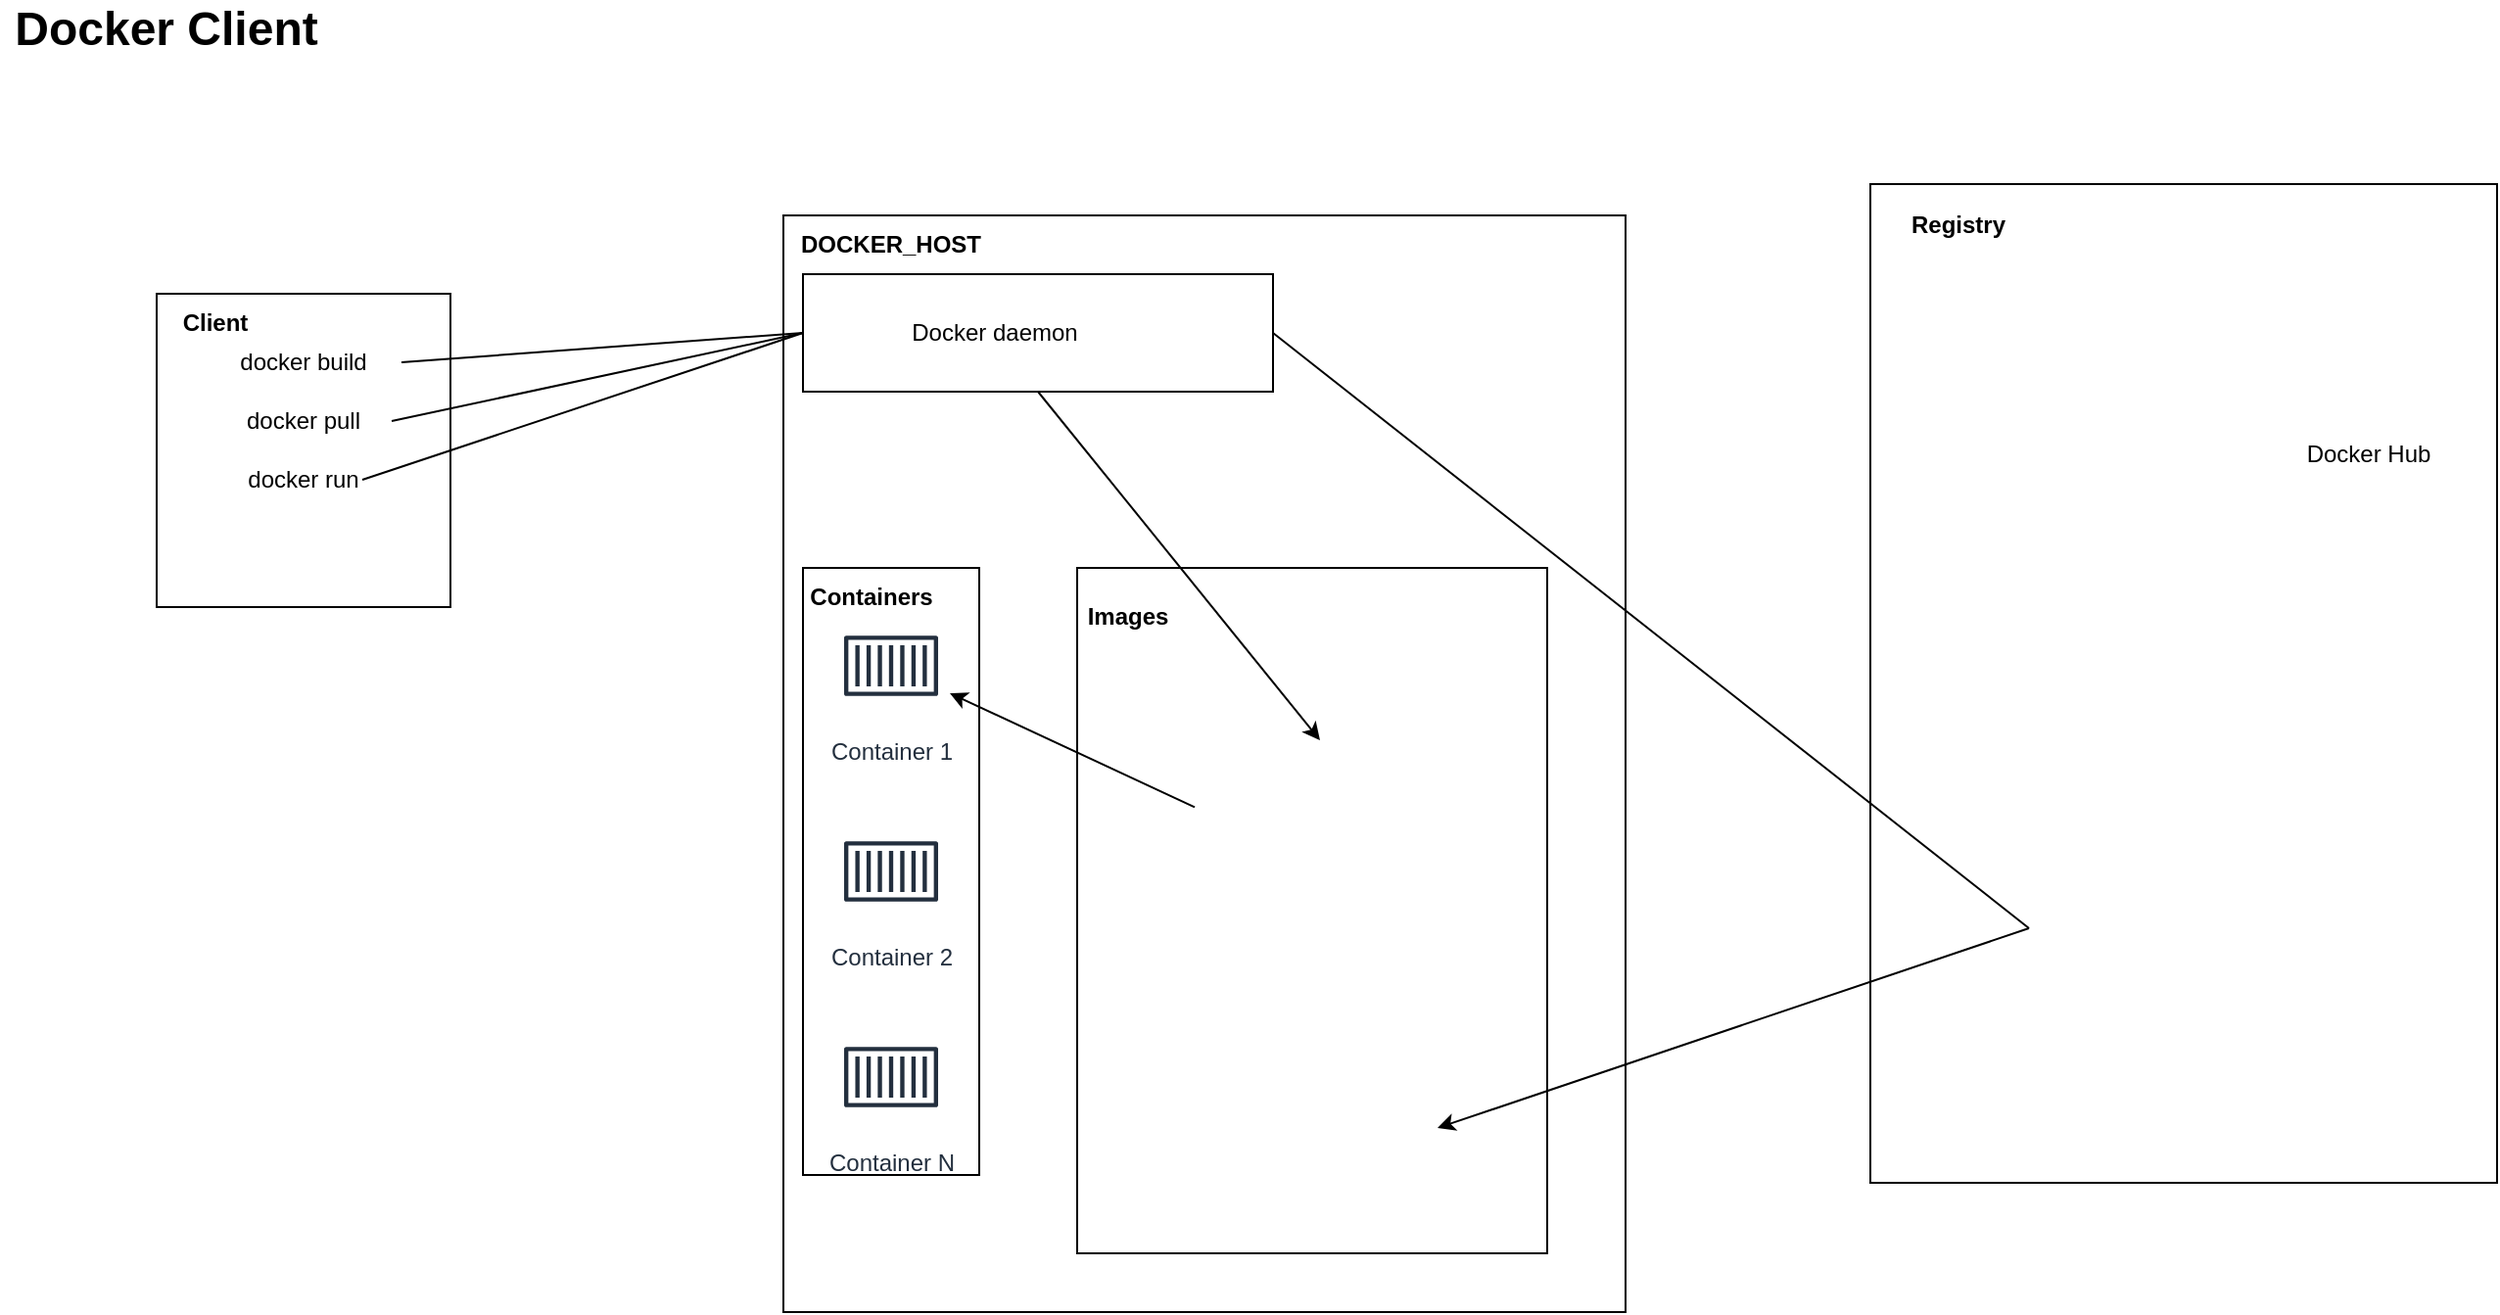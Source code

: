 <mxfile version="22.1.12" type="github">
  <diagram name="Page-1" id="3FhCOFggOv14kja2rQ2b">
    <mxGraphModel dx="1134" dy="1737" grid="1" gridSize="10" guides="1" tooltips="1" connect="1" arrows="1" fold="1" page="1" pageScale="1" pageWidth="850" pageHeight="1100" math="0" shadow="0">
      <root>
        <mxCell id="0" />
        <mxCell id="1" parent="0" />
        <mxCell id="V-f3WTPPYMWT1GgKtOs5-5" value="" style="rounded=0;whiteSpace=wrap;html=1;" vertex="1" parent="1">
          <mxGeometry x="80" y="40" width="150" height="160" as="geometry" />
        </mxCell>
        <mxCell id="V-f3WTPPYMWT1GgKtOs5-6" value="&lt;font style=&quot;font-size: 24px;&quot;&gt;&lt;b&gt;Docker Client&lt;/b&gt;&lt;/font&gt;" style="text;html=1;strokeColor=none;fillColor=none;align=center;verticalAlign=middle;whiteSpace=wrap;rounded=0;" vertex="1" parent="1">
          <mxGeometry y="-110" width="170" height="30" as="geometry" />
        </mxCell>
        <mxCell id="V-f3WTPPYMWT1GgKtOs5-7" value="docker pull" style="text;html=1;strokeColor=none;fillColor=none;align=center;verticalAlign=middle;whiteSpace=wrap;rounded=0;" vertex="1" parent="1">
          <mxGeometry x="110" y="90" width="90" height="30" as="geometry" />
        </mxCell>
        <mxCell id="V-f3WTPPYMWT1GgKtOs5-8" value="docker build" style="text;html=1;strokeColor=none;fillColor=none;align=center;verticalAlign=middle;whiteSpace=wrap;rounded=0;" vertex="1" parent="1">
          <mxGeometry x="105" y="60" width="100" height="30" as="geometry" />
        </mxCell>
        <mxCell id="V-f3WTPPYMWT1GgKtOs5-10" value="docker run" style="text;html=1;strokeColor=none;fillColor=none;align=center;verticalAlign=middle;whiteSpace=wrap;rounded=0;" vertex="1" parent="1">
          <mxGeometry x="125" y="120" width="60" height="30" as="geometry" />
        </mxCell>
        <mxCell id="V-f3WTPPYMWT1GgKtOs5-11" value="&lt;b&gt;Client&lt;/b&gt;" style="text;html=1;strokeColor=none;fillColor=none;align=center;verticalAlign=middle;whiteSpace=wrap;rounded=0;" vertex="1" parent="1">
          <mxGeometry x="80" y="40" width="60" height="30" as="geometry" />
        </mxCell>
        <mxCell id="V-f3WTPPYMWT1GgKtOs5-13" value="" style="rounded=0;whiteSpace=wrap;html=1;" vertex="1" parent="1">
          <mxGeometry x="400" width="430" height="560" as="geometry" />
        </mxCell>
        <mxCell id="V-f3WTPPYMWT1GgKtOs5-15" value="&lt;b&gt;DOCKER_HOST&lt;/b&gt;" style="text;html=1;strokeColor=none;fillColor=none;align=center;verticalAlign=middle;whiteSpace=wrap;rounded=0;" vertex="1" parent="1">
          <mxGeometry x="425" width="60" height="30" as="geometry" />
        </mxCell>
        <mxCell id="V-f3WTPPYMWT1GgKtOs5-16" value="" style="rounded=0;whiteSpace=wrap;html=1;" vertex="1" parent="1">
          <mxGeometry x="410" y="30" width="240" height="60" as="geometry" />
        </mxCell>
        <mxCell id="V-f3WTPPYMWT1GgKtOs5-14" value="Docker daemon" style="text;html=1;strokeColor=none;fillColor=none;align=center;verticalAlign=middle;whiteSpace=wrap;rounded=0;" vertex="1" parent="1">
          <mxGeometry x="452.5" y="45" width="110" height="30" as="geometry" />
        </mxCell>
        <mxCell id="V-f3WTPPYMWT1GgKtOs5-23" value="" style="rounded=0;whiteSpace=wrap;html=1;" vertex="1" parent="1">
          <mxGeometry x="410" y="180" width="90" height="310" as="geometry" />
        </mxCell>
        <mxCell id="V-f3WTPPYMWT1GgKtOs5-17" value="Container 1" style="sketch=0;outlineConnect=0;fontColor=#232F3E;gradientColor=none;strokeColor=#232F3E;fillColor=#ffffff;dashed=0;verticalLabelPosition=bottom;verticalAlign=top;align=center;html=1;fontSize=12;fontStyle=0;aspect=fixed;shape=mxgraph.aws4.resourceIcon;resIcon=mxgraph.aws4.container_1;" vertex="1" parent="1">
          <mxGeometry x="425" y="200" width="60" height="60" as="geometry" />
        </mxCell>
        <mxCell id="V-f3WTPPYMWT1GgKtOs5-21" value="Container 2" style="sketch=0;outlineConnect=0;fontColor=#232F3E;gradientColor=none;strokeColor=#232F3E;fillColor=#ffffff;dashed=0;verticalLabelPosition=bottom;verticalAlign=top;align=center;html=1;fontSize=12;fontStyle=0;aspect=fixed;shape=mxgraph.aws4.resourceIcon;resIcon=mxgraph.aws4.container_1;" vertex="1" parent="1">
          <mxGeometry x="425" y="305" width="60" height="60" as="geometry" />
        </mxCell>
        <mxCell id="V-f3WTPPYMWT1GgKtOs5-22" value="Container N" style="sketch=0;outlineConnect=0;fontColor=#232F3E;gradientColor=none;strokeColor=#232F3E;fillColor=#ffffff;dashed=0;verticalLabelPosition=bottom;verticalAlign=top;align=center;html=1;fontSize=12;fontStyle=0;aspect=fixed;shape=mxgraph.aws4.resourceIcon;resIcon=mxgraph.aws4.container_1;" vertex="1" parent="1">
          <mxGeometry x="425" y="410" width="60" height="60" as="geometry" />
        </mxCell>
        <mxCell id="V-f3WTPPYMWT1GgKtOs5-24" value="&lt;b&gt;Containers&lt;/b&gt;" style="text;html=1;strokeColor=none;fillColor=none;align=center;verticalAlign=middle;whiteSpace=wrap;rounded=0;" vertex="1" parent="1">
          <mxGeometry x="415" y="180" width="60" height="30" as="geometry" />
        </mxCell>
        <mxCell id="V-f3WTPPYMWT1GgKtOs5-25" value="" style="endArrow=none;html=1;rounded=0;exitX=1;exitY=0.5;exitDx=0;exitDy=0;entryX=0;entryY=0.5;entryDx=0;entryDy=0;" edge="1" parent="1" source="V-f3WTPPYMWT1GgKtOs5-8" target="V-f3WTPPYMWT1GgKtOs5-16">
          <mxGeometry width="50" height="50" relative="1" as="geometry">
            <mxPoint x="380" y="250" as="sourcePoint" />
            <mxPoint x="430" y="200" as="targetPoint" />
          </mxGeometry>
        </mxCell>
        <mxCell id="V-f3WTPPYMWT1GgKtOs5-26" value="" style="endArrow=none;html=1;rounded=0;exitX=1;exitY=0.5;exitDx=0;exitDy=0;entryX=0;entryY=0.5;entryDx=0;entryDy=0;" edge="1" parent="1" source="V-f3WTPPYMWT1GgKtOs5-7" target="V-f3WTPPYMWT1GgKtOs5-16">
          <mxGeometry width="50" height="50" relative="1" as="geometry">
            <mxPoint x="380" y="250" as="sourcePoint" />
            <mxPoint x="430" y="200" as="targetPoint" />
          </mxGeometry>
        </mxCell>
        <mxCell id="V-f3WTPPYMWT1GgKtOs5-27" value="" style="endArrow=none;html=1;rounded=0;exitX=1;exitY=0.5;exitDx=0;exitDy=0;" edge="1" parent="1" source="V-f3WTPPYMWT1GgKtOs5-10">
          <mxGeometry width="50" height="50" relative="1" as="geometry">
            <mxPoint x="380" y="250" as="sourcePoint" />
            <mxPoint x="410" y="60" as="targetPoint" />
          </mxGeometry>
        </mxCell>
        <mxCell id="V-f3WTPPYMWT1GgKtOs5-29" value="" style="rounded=0;whiteSpace=wrap;html=1;" vertex="1" parent="1">
          <mxGeometry x="550" y="180" width="240" height="350" as="geometry" />
        </mxCell>
        <mxCell id="V-f3WTPPYMWT1GgKtOs5-30" value="&lt;b&gt;Images&lt;/b&gt;" style="text;html=1;strokeColor=none;fillColor=none;align=center;verticalAlign=middle;whiteSpace=wrap;rounded=0;" vertex="1" parent="1">
          <mxGeometry x="546" y="190" width="60" height="30" as="geometry" />
        </mxCell>
        <mxCell id="V-f3WTPPYMWT1GgKtOs5-31" value="" style="rounded=0;whiteSpace=wrap;html=1;" vertex="1" parent="1">
          <mxGeometry x="955" y="-16" width="320" height="510" as="geometry" />
        </mxCell>
        <mxCell id="V-f3WTPPYMWT1GgKtOs5-33" value="&lt;b&gt;Registry&lt;/b&gt;" style="text;html=1;strokeColor=none;fillColor=none;align=center;verticalAlign=middle;whiteSpace=wrap;rounded=0;" vertex="1" parent="1">
          <mxGeometry x="970" y="-10" width="60" height="30" as="geometry" />
        </mxCell>
        <mxCell id="V-f3WTPPYMWT1GgKtOs5-37" value="" style="shape=image;html=1;verticalAlign=top;verticalLabelPosition=bottom;labelBackgroundColor=#ffffff;imageAspect=0;aspect=fixed;image=https://cdn1.iconfinder.com/data/icons/KDE_Crystal_Diamond_2.5_Classical_Mod/128x128/apps/debian.png" vertex="1" parent="1">
          <mxGeometry x="1036" y="134" width="128" height="128" as="geometry" />
        </mxCell>
        <mxCell id="V-f3WTPPYMWT1GgKtOs5-38" value="" style="shape=image;html=1;verticalAlign=top;verticalLabelPosition=bottom;labelBackgroundColor=#ffffff;imageAspect=0;aspect=fixed;image=https://cdn1.iconfinder.com/data/icons/operating-system-flat-1/30/ubuntu-128.png" vertex="1" parent="1">
          <mxGeometry x="606" y="402" width="128" height="128" as="geometry" />
        </mxCell>
        <mxCell id="V-f3WTPPYMWT1GgKtOs5-39" value="" style="shape=image;html=1;verticalAlign=top;verticalLabelPosition=bottom;labelBackgroundColor=#ffffff;imageAspect=0;aspect=fixed;image=https://cdn1.iconfinder.com/data/icons/KDE_Crystal_Diamond_2.5_Classical_Mod/128x128/apps/debian.png" vertex="1" parent="1">
          <mxGeometry x="610" y="268" width="128" height="128" as="geometry" />
        </mxCell>
        <mxCell id="V-f3WTPPYMWT1GgKtOs5-41" value="" style="shape=image;html=1;verticalAlign=top;verticalLabelPosition=bottom;labelBackgroundColor=#ffffff;imageAspect=0;aspect=fixed;image=https://cdn1.iconfinder.com/data/icons/operating-system-flat-1/30/ubuntu-128.png" vertex="1" parent="1">
          <mxGeometry x="1036" y="300" width="128" height="128" as="geometry" />
        </mxCell>
        <mxCell id="V-f3WTPPYMWT1GgKtOs5-43" value="Docker Hub" style="shape=image;html=1;verticalAlign=top;verticalLabelPosition=bottom;labelBackgroundColor=#ffffff;imageAspect=0;aspect=fixed;image=https://cdn0.iconfinder.com/data/icons/social-media-2104/24/social_media_social_media_logo_docker-128.png" vertex="1" parent="1">
          <mxGeometry x="1145" y="-20" width="128" height="128" as="geometry" />
        </mxCell>
        <mxCell id="V-f3WTPPYMWT1GgKtOs5-46" value="" style="endArrow=none;html=1;rounded=0;entryX=1;entryY=0.5;entryDx=0;entryDy=0;exitX=0;exitY=0.5;exitDx=0;exitDy=0;" edge="1" parent="1" source="V-f3WTPPYMWT1GgKtOs5-41" target="V-f3WTPPYMWT1GgKtOs5-16">
          <mxGeometry width="50" height="50" relative="1" as="geometry">
            <mxPoint x="470" y="320" as="sourcePoint" />
            <mxPoint x="520" y="270" as="targetPoint" />
          </mxGeometry>
        </mxCell>
        <mxCell id="V-f3WTPPYMWT1GgKtOs5-47" value="" style="endArrow=classic;html=1;rounded=0;entryX=1;entryY=0.5;entryDx=0;entryDy=0;exitX=0;exitY=0.5;exitDx=0;exitDy=0;" edge="1" parent="1" source="V-f3WTPPYMWT1GgKtOs5-41" target="V-f3WTPPYMWT1GgKtOs5-38">
          <mxGeometry width="50" height="50" relative="1" as="geometry">
            <mxPoint x="920" y="320" as="sourcePoint" />
            <mxPoint x="970" y="270" as="targetPoint" />
          </mxGeometry>
        </mxCell>
        <mxCell id="V-f3WTPPYMWT1GgKtOs5-48" value="" style="endArrow=classic;html=1;rounded=0;exitX=0.5;exitY=1;exitDx=0;exitDy=0;entryX=0.5;entryY=0;entryDx=0;entryDy=0;" edge="1" parent="1" source="V-f3WTPPYMWT1GgKtOs5-16" target="V-f3WTPPYMWT1GgKtOs5-39">
          <mxGeometry width="50" height="50" relative="1" as="geometry">
            <mxPoint x="920" y="320" as="sourcePoint" />
            <mxPoint x="970" y="270" as="targetPoint" />
          </mxGeometry>
        </mxCell>
        <mxCell id="V-f3WTPPYMWT1GgKtOs5-49" value="" style="endArrow=classic;html=1;rounded=0;" edge="1" parent="1" source="V-f3WTPPYMWT1GgKtOs5-39" target="V-f3WTPPYMWT1GgKtOs5-17">
          <mxGeometry width="50" height="50" relative="1" as="geometry">
            <mxPoint x="920" y="320" as="sourcePoint" />
            <mxPoint x="970" y="270" as="targetPoint" />
          </mxGeometry>
        </mxCell>
      </root>
    </mxGraphModel>
  </diagram>
</mxfile>
